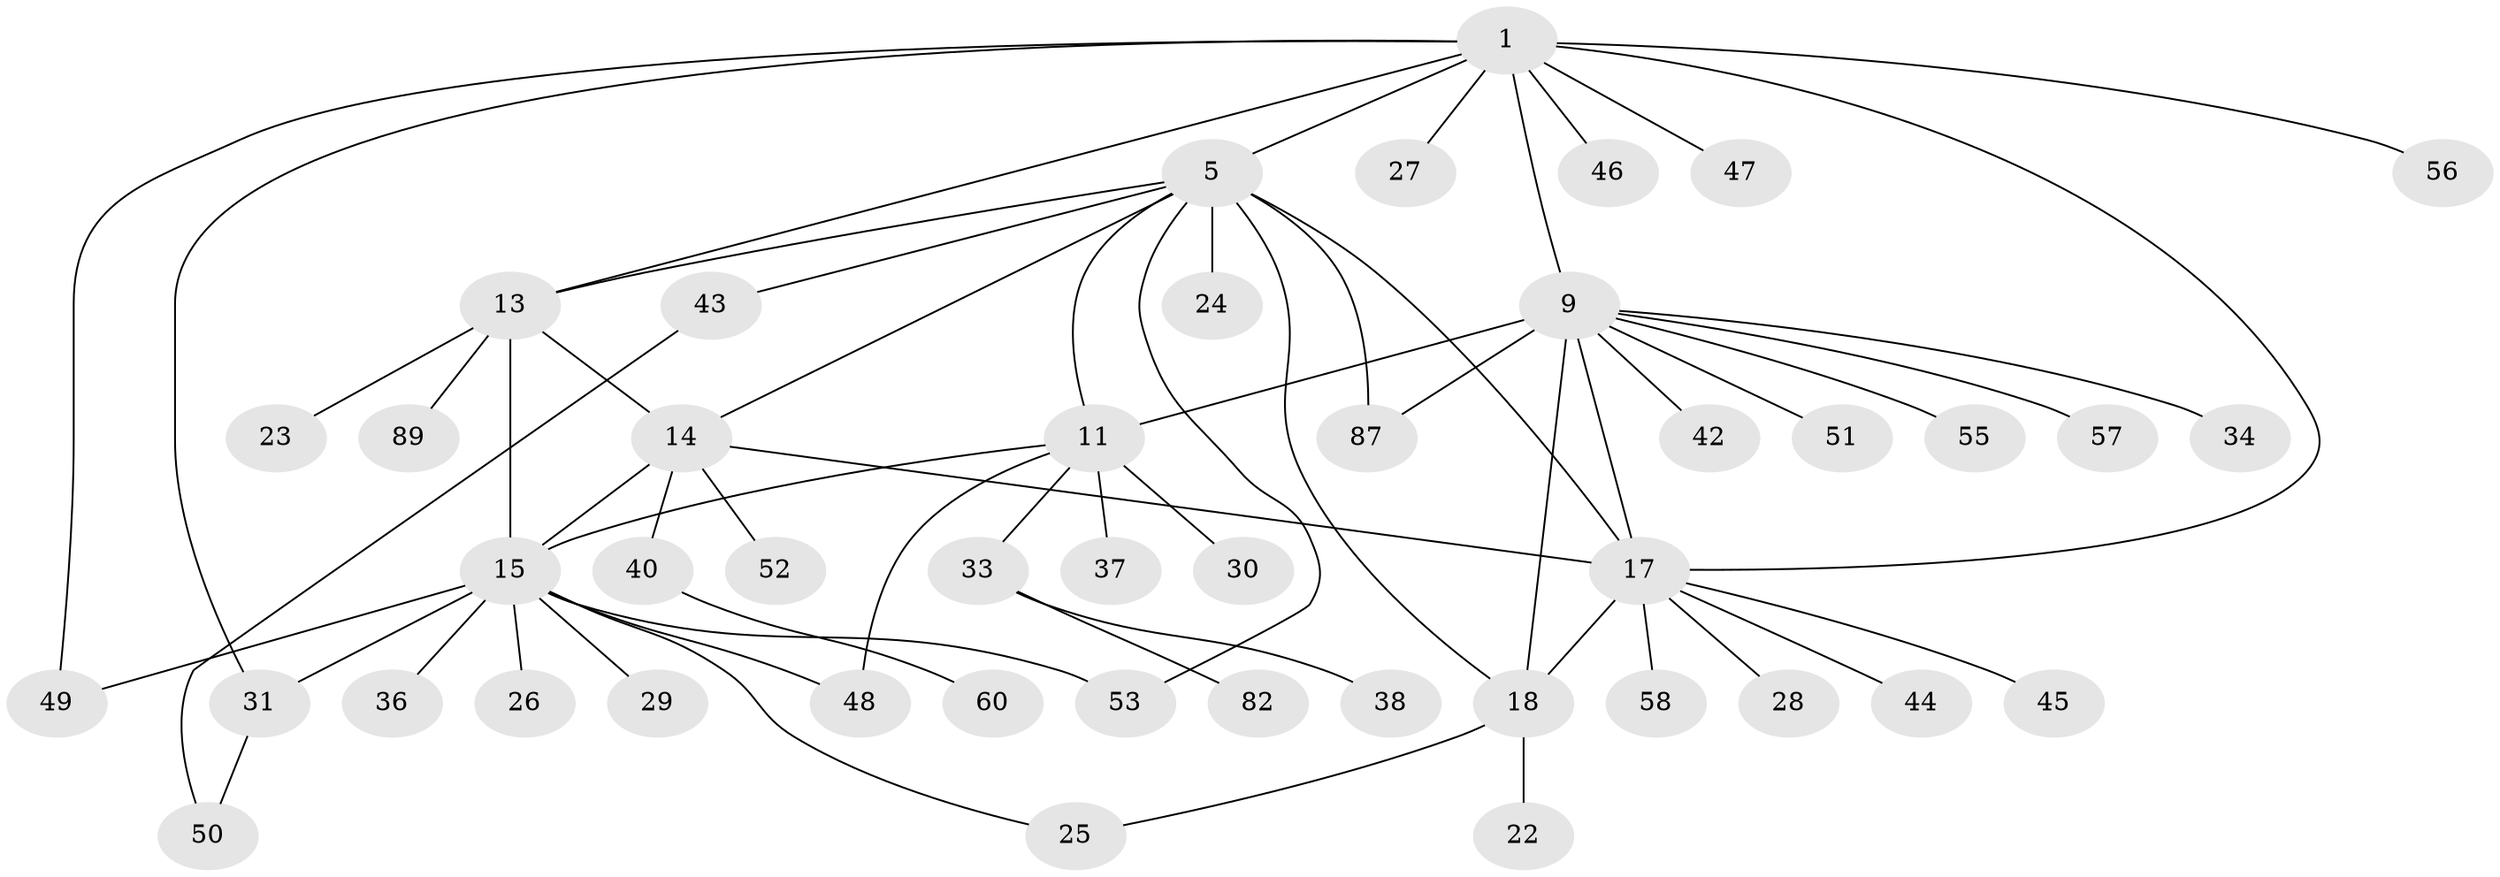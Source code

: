 // original degree distribution, {5: 0.044444444444444446, 10: 0.022222222222222223, 6: 0.044444444444444446, 7: 0.044444444444444446, 8: 0.044444444444444446, 9: 0.011111111111111112, 3: 0.05555555555555555, 11: 0.011111111111111112, 1: 0.5, 2: 0.2111111111111111, 4: 0.011111111111111112}
// Generated by graph-tools (version 1.1) at 2025/16/03/09/25 04:16:10]
// undirected, 45 vertices, 61 edges
graph export_dot {
graph [start="1"]
  node [color=gray90,style=filled];
  1 [super="+2"];
  5 [super="+6"];
  9 [super="+10"];
  11 [super="+12"];
  13;
  14;
  15 [super="+16+54+83"];
  17 [super="+20"];
  18 [super="+59"];
  22;
  23;
  24 [super="+61"];
  25 [super="+76"];
  26;
  27;
  28 [super="+72+69"];
  29;
  30;
  31 [super="+78"];
  33;
  34;
  36 [super="+41"];
  37;
  38;
  40 [super="+90"];
  42;
  43;
  44 [super="+68"];
  45;
  46;
  47;
  48;
  49;
  50;
  51;
  52;
  53;
  55;
  56;
  57;
  58;
  60;
  82;
  87;
  89;
  1 -- 5 [weight=2];
  1 -- 9 [weight=2];
  1 -- 13;
  1 -- 46;
  1 -- 47;
  1 -- 17 [weight=2];
  1 -- 49;
  1 -- 56;
  1 -- 27;
  1 -- 31;
  5 -- 11;
  5 -- 14;
  5 -- 24;
  5 -- 87;
  5 -- 17;
  5 -- 18;
  5 -- 53;
  5 -- 43;
  5 -- 13;
  9 -- 11 [weight=4];
  9 -- 42;
  9 -- 51;
  9 -- 87;
  9 -- 17 [weight=2];
  9 -- 34;
  9 -- 18;
  9 -- 55;
  9 -- 57;
  11 -- 33;
  11 -- 48;
  11 -- 37;
  11 -- 30;
  11 -- 15;
  13 -- 14;
  13 -- 15 [weight=2];
  13 -- 23;
  13 -- 89;
  14 -- 15 [weight=2];
  14 -- 40;
  14 -- 52;
  14 -- 17;
  15 -- 29;
  15 -- 48;
  15 -- 49;
  15 -- 53;
  15 -- 36;
  15 -- 25;
  15 -- 26;
  15 -- 31;
  17 -- 18 [weight=3];
  17 -- 44;
  17 -- 45;
  17 -- 58;
  17 -- 28;
  18 -- 22;
  18 -- 25;
  31 -- 50;
  33 -- 38;
  33 -- 82;
  40 -- 60;
  43 -- 50;
}
